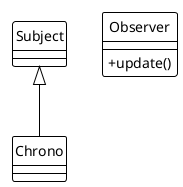 @startuml
skinparam classAttributeIconSize 0
hide circle

!theme plain
top to bottom direction
skinparam linetype ortho

class Chrono {

}

class Subject {

}

class Observer {
    +update()
}
Subject <|-- Chrono
@enduml
